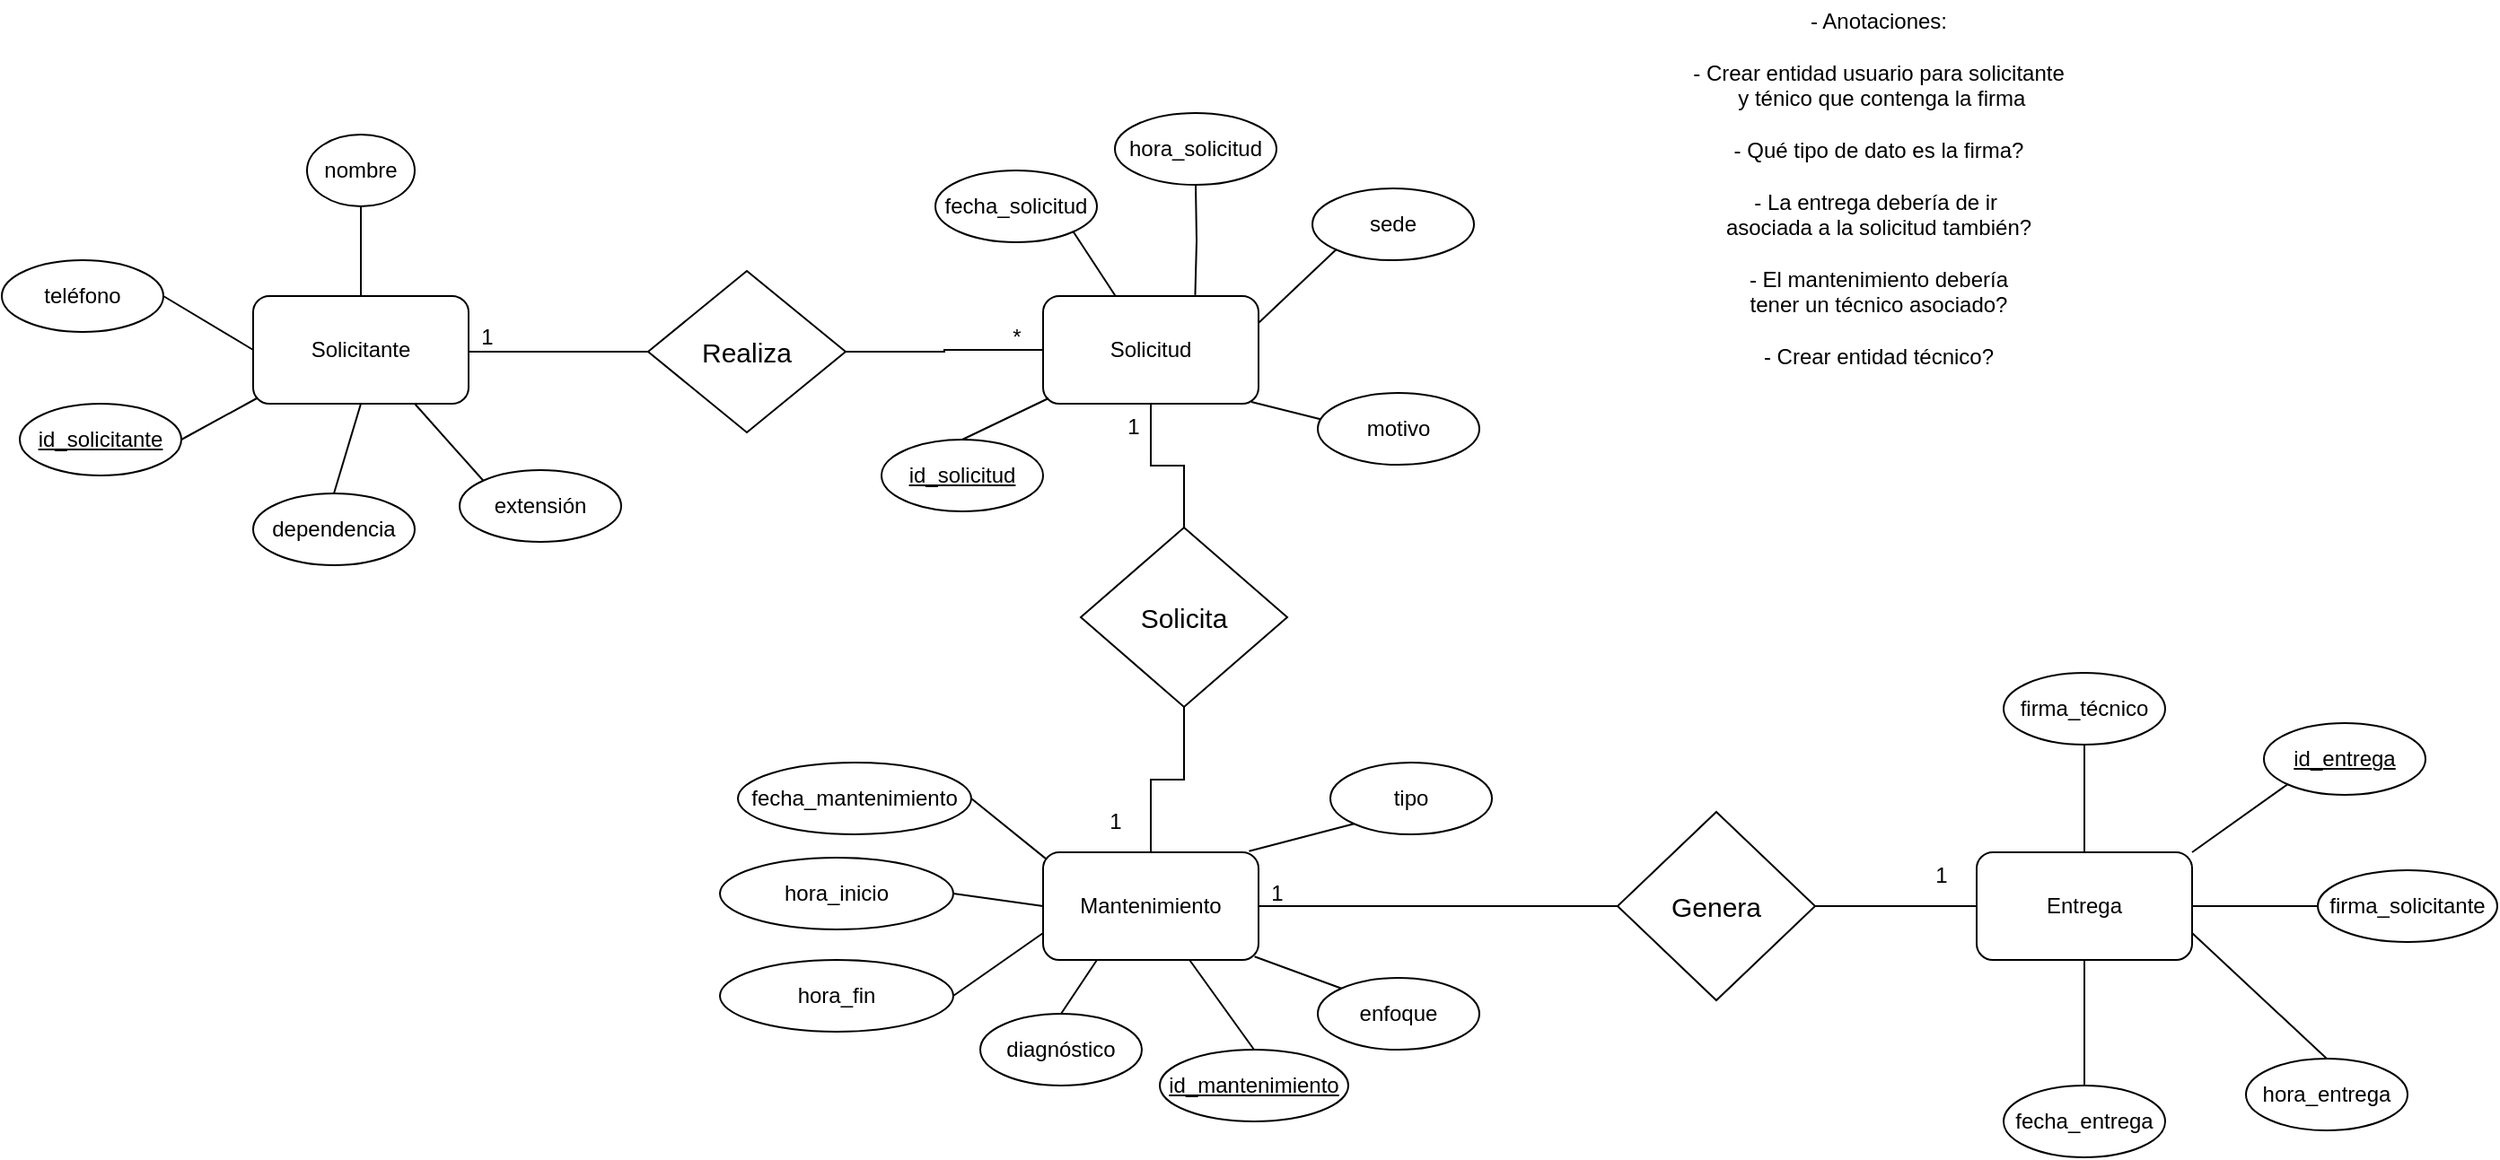 <mxfile version="24.7.7">
  <diagram id="R2lEEEUBdFMjLlhIrx00" name="Page-1">
    <mxGraphModel dx="1730" dy="1608" grid="1" gridSize="10" guides="1" tooltips="1" connect="1" arrows="1" fold="1" page="1" pageScale="1" pageWidth="850" pageHeight="1100" math="0" shadow="0" extFonts="Permanent Marker^https://fonts.googleapis.com/css?family=Permanent+Marker">
      <root>
        <mxCell id="0" />
        <mxCell id="1" parent="0" />
        <mxCell id="dJolps0Q9v0tlvChTq3d-22" style="edgeStyle=orthogonalEdgeStyle;rounded=0;orthogonalLoop=1;jettySize=auto;html=1;endArrow=none;endFill=0;" parent="1" edge="1">
          <mxGeometry relative="1" as="geometry">
            <mxPoint x="170" y="171" as="sourcePoint" />
            <mxPoint x="270" y="171" as="targetPoint" />
          </mxGeometry>
        </mxCell>
        <mxCell id="dJolps0Q9v0tlvChTq3d-73" style="rounded=0;orthogonalLoop=1;jettySize=auto;html=1;exitX=0;exitY=1;exitDx=0;exitDy=0;entryX=1;entryY=0.5;entryDx=0;entryDy=0;endArrow=none;endFill=0;" parent="1" target="dJolps0Q9v0tlvChTq3d-66" edge="1">
          <mxGeometry relative="1" as="geometry">
            <mxPoint x="52" y="197" as="sourcePoint" />
            <mxPoint x="8.759" y="242.831" as="targetPoint" />
          </mxGeometry>
        </mxCell>
        <mxCell id="dJolps0Q9v0tlvChTq3d-74" style="rounded=0;orthogonalLoop=1;jettySize=auto;html=1;exitX=0.75;exitY=1;exitDx=0;exitDy=0;entryX=0;entryY=0;entryDx=0;entryDy=0;endArrow=none;endFill=0;" parent="1" source="dJolps0Q9v0tlvChTq3d-1" target="dJolps0Q9v0tlvChTq3d-75" edge="1">
          <mxGeometry relative="1" as="geometry">
            <mxPoint x="190" y="280" as="targetPoint" />
          </mxGeometry>
        </mxCell>
        <mxCell id="dJolps0Q9v0tlvChTq3d-1" value="Solicitante" style="rounded=1;whiteSpace=wrap;html=1;" parent="1" vertex="1">
          <mxGeometry x="50" y="140" width="120" height="60" as="geometry" />
        </mxCell>
        <mxCell id="dJolps0Q9v0tlvChTq3d-36" style="edgeStyle=orthogonalEdgeStyle;rounded=0;orthogonalLoop=1;jettySize=auto;html=1;entryX=0.5;entryY=0;entryDx=0;entryDy=0;endArrow=none;endFill=0;" parent="1" source="dJolps0Q9v0tlvChTq3d-2" target="dJolps0Q9v0tlvChTq3d-35" edge="1">
          <mxGeometry relative="1" as="geometry" />
        </mxCell>
        <mxCell id="dJolps0Q9v0tlvChTq3d-2" value="Solicitud" style="rounded=1;whiteSpace=wrap;html=1;" parent="1" vertex="1">
          <mxGeometry x="490" y="140" width="120" height="60" as="geometry" />
        </mxCell>
        <mxCell id="dJolps0Q9v0tlvChTq3d-48" style="rounded=0;orthogonalLoop=1;jettySize=auto;html=1;exitX=0.25;exitY=1;exitDx=0;exitDy=0;entryX=0.5;entryY=0;entryDx=0;entryDy=0;endArrow=none;endFill=0;" parent="1" source="dJolps0Q9v0tlvChTq3d-4" target="dJolps0Q9v0tlvChTq3d-39" edge="1">
          <mxGeometry relative="1" as="geometry">
            <mxPoint x="491" y="507" as="sourcePoint" />
            <mxPoint x="451" y="537" as="targetPoint" />
          </mxGeometry>
        </mxCell>
        <mxCell id="dJolps0Q9v0tlvChTq3d-49" style="rounded=0;orthogonalLoop=1;jettySize=auto;html=1;exitX=0.023;exitY=0.076;exitDx=0;exitDy=0;entryX=1;entryY=0.5;entryDx=0;entryDy=0;endArrow=none;endFill=0;exitPerimeter=0;" parent="1" source="dJolps0Q9v0tlvChTq3d-4" target="dJolps0Q9v0tlvChTq3d-40" edge="1">
          <mxGeometry relative="1" as="geometry" />
        </mxCell>
        <mxCell id="dJolps0Q9v0tlvChTq3d-51" style="edgeStyle=orthogonalEdgeStyle;rounded=0;orthogonalLoop=1;jettySize=auto;html=1;exitX=1;exitY=0.5;exitDx=0;exitDy=0;endArrow=none;endFill=0;" parent="1" source="dJolps0Q9v0tlvChTq3d-4" target="dJolps0Q9v0tlvChTq3d-50" edge="1">
          <mxGeometry relative="1" as="geometry" />
        </mxCell>
        <mxCell id="dJolps0Q9v0tlvChTq3d-4" value="Mantenimiento" style="rounded=1;whiteSpace=wrap;html=1;" parent="1" vertex="1">
          <mxGeometry x="490" y="450" width="120" height="60" as="geometry" />
        </mxCell>
        <mxCell id="dJolps0Q9v0tlvChTq3d-5" value="Entrega" style="rounded=1;whiteSpace=wrap;html=1;" parent="1" vertex="1">
          <mxGeometry x="1010" y="450" width="120" height="60" as="geometry" />
        </mxCell>
        <mxCell id="dJolps0Q9v0tlvChTq3d-16" style="rounded=0;orthogonalLoop=1;jettySize=auto;html=1;exitX=1;exitY=0.5;exitDx=0;exitDy=0;endArrow=none;endFill=0;entryX=0;entryY=0.5;entryDx=0;entryDy=0;" parent="1" source="dJolps0Q9v0tlvChTq3d-8" target="dJolps0Q9v0tlvChTq3d-1" edge="1">
          <mxGeometry relative="1" as="geometry" />
        </mxCell>
        <mxCell id="dJolps0Q9v0tlvChTq3d-20" style="rounded=0;orthogonalLoop=1;jettySize=auto;html=1;endArrow=none;endFill=0;exitX=0.5;exitY=1;exitDx=0;exitDy=0;entryX=0.5;entryY=0;entryDx=0;entryDy=0;" parent="1" source="dJolps0Q9v0tlvChTq3d-1" target="dJolps0Q9v0tlvChTq3d-11" edge="1">
          <mxGeometry relative="1" as="geometry">
            <mxPoint x="50" y="200" as="sourcePoint" />
            <mxPoint x="90" y="280" as="targetPoint" />
          </mxGeometry>
        </mxCell>
        <mxCell id="dJolps0Q9v0tlvChTq3d-8" value="teléfono" style="ellipse;whiteSpace=wrap;html=1;" parent="1" vertex="1">
          <mxGeometry x="-90" y="120" width="90" height="40" as="geometry" />
        </mxCell>
        <mxCell id="dJolps0Q9v0tlvChTq3d-15" style="rounded=0;orthogonalLoop=1;jettySize=auto;html=1;endArrow=none;endFill=0;entryX=0.5;entryY=0;entryDx=0;entryDy=0;" parent="1" source="dJolps0Q9v0tlvChTq3d-10" target="dJolps0Q9v0tlvChTq3d-1" edge="1">
          <mxGeometry relative="1" as="geometry">
            <mxPoint x="133" y="48" as="sourcePoint" />
          </mxGeometry>
        </mxCell>
        <mxCell id="dJolps0Q9v0tlvChTq3d-10" value="nombre" style="ellipse;whiteSpace=wrap;html=1;" parent="1" vertex="1">
          <mxGeometry x="80" y="50" width="60" height="40" as="geometry" />
        </mxCell>
        <mxCell id="dJolps0Q9v0tlvChTq3d-11" value="dependencia" style="ellipse;whiteSpace=wrap;html=1;" parent="1" vertex="1">
          <mxGeometry x="50" y="250" width="90" height="40" as="geometry" />
        </mxCell>
        <mxCell id="dJolps0Q9v0tlvChTq3d-23" style="edgeStyle=orthogonalEdgeStyle;rounded=0;orthogonalLoop=1;jettySize=auto;html=1;endArrow=none;endFill=0;exitX=1;exitY=0.5;exitDx=0;exitDy=0;" parent="1" source="dJolps0Q9v0tlvChTq3d-21" target="dJolps0Q9v0tlvChTq3d-2" edge="1">
          <mxGeometry relative="1" as="geometry">
            <Array as="points" />
            <mxPoint x="430" y="170" as="sourcePoint" />
          </mxGeometry>
        </mxCell>
        <mxCell id="dJolps0Q9v0tlvChTq3d-21" value="&lt;font style=&quot;font-size: 15px;&quot;&gt;Realiza&lt;/font&gt;" style="rhombus;whiteSpace=wrap;html=1;" parent="1" vertex="1">
          <mxGeometry x="270" y="126" width="110" height="90" as="geometry" />
        </mxCell>
        <mxCell id="dJolps0Q9v0tlvChTq3d-24" value="hora_solicitud" style="ellipse;whiteSpace=wrap;html=1;" parent="1" vertex="1">
          <mxGeometry x="530" y="38" width="90" height="40" as="geometry" />
        </mxCell>
        <mxCell id="dJolps0Q9v0tlvChTq3d-26" style="rounded=0;orthogonalLoop=1;jettySize=auto;html=1;exitX=1;exitY=1;exitDx=0;exitDy=0;endArrow=none;endFill=0;" parent="1" source="dJolps0Q9v0tlvChTq3d-25" target="dJolps0Q9v0tlvChTq3d-2" edge="1">
          <mxGeometry relative="1" as="geometry" />
        </mxCell>
        <mxCell id="dJolps0Q9v0tlvChTq3d-25" value="fecha_solicitud" style="ellipse;whiteSpace=wrap;html=1;" parent="1" vertex="1">
          <mxGeometry x="430" y="70" width="90" height="40" as="geometry" />
        </mxCell>
        <mxCell id="dJolps0Q9v0tlvChTq3d-29" style="edgeStyle=orthogonalEdgeStyle;rounded=0;orthogonalLoop=1;jettySize=auto;html=1;entryX=0.706;entryY=0.024;entryDx=0;entryDy=0;entryPerimeter=0;endArrow=none;endFill=0;" parent="1" edge="1">
          <mxGeometry relative="1" as="geometry">
            <mxPoint x="575" y="78" as="sourcePoint" />
            <mxPoint x="574.72" y="139.44" as="targetPoint" />
          </mxGeometry>
        </mxCell>
        <mxCell id="dJolps0Q9v0tlvChTq3d-32" style="rounded=0;orthogonalLoop=1;jettySize=auto;html=1;exitX=0;exitY=1;exitDx=0;exitDy=0;entryX=1;entryY=0.25;entryDx=0;entryDy=0;endArrow=none;endFill=0;" parent="1" source="dJolps0Q9v0tlvChTq3d-30" target="dJolps0Q9v0tlvChTq3d-2" edge="1">
          <mxGeometry relative="1" as="geometry" />
        </mxCell>
        <mxCell id="dJolps0Q9v0tlvChTq3d-30" value="sede" style="ellipse;whiteSpace=wrap;html=1;" parent="1" vertex="1">
          <mxGeometry x="640" y="80" width="90" height="40" as="geometry" />
        </mxCell>
        <mxCell id="dJolps0Q9v0tlvChTq3d-33" style="rounded=0;orthogonalLoop=1;jettySize=auto;html=1;exitX=0;exitY=0.5;exitDx=0;exitDy=0;endArrow=none;endFill=0;" parent="1" edge="1">
          <mxGeometry relative="1" as="geometry">
            <mxPoint x="606" y="199" as="targetPoint" />
            <mxPoint x="646" y="209" as="sourcePoint" />
          </mxGeometry>
        </mxCell>
        <mxCell id="dJolps0Q9v0tlvChTq3d-31" value="motivo" style="ellipse;whiteSpace=wrap;html=1;" parent="1" vertex="1">
          <mxGeometry x="643" y="194" width="90" height="40" as="geometry" />
        </mxCell>
        <mxCell id="dJolps0Q9v0tlvChTq3d-37" style="edgeStyle=orthogonalEdgeStyle;rounded=0;orthogonalLoop=1;jettySize=auto;html=1;endArrow=none;endFill=0;" parent="1" source="dJolps0Q9v0tlvChTq3d-35" target="dJolps0Q9v0tlvChTq3d-4" edge="1">
          <mxGeometry relative="1" as="geometry" />
        </mxCell>
        <mxCell id="dJolps0Q9v0tlvChTq3d-35" value="&lt;font style=&quot;font-size: 15px;&quot;&gt;Solicita&lt;/font&gt;" style="rhombus;whiteSpace=wrap;html=1;" parent="1" vertex="1">
          <mxGeometry x="511" y="269" width="115" height="100" as="geometry" />
        </mxCell>
        <mxCell id="dJolps0Q9v0tlvChTq3d-47" style="rounded=0;orthogonalLoop=1;jettySize=auto;html=1;exitX=0;exitY=0;exitDx=0;exitDy=0;entryX=0.965;entryY=0.952;entryDx=0;entryDy=0;endArrow=none;endFill=0;entryPerimeter=0;" parent="1" source="dJolps0Q9v0tlvChTq3d-38" edge="1">
          <mxGeometry relative="1" as="geometry">
            <mxPoint x="650.333" y="536.79" as="sourcePoint" />
            <mxPoint x="607.8" y="508.12" as="targetPoint" />
          </mxGeometry>
        </mxCell>
        <mxCell id="dJolps0Q9v0tlvChTq3d-38" value="enfoque" style="ellipse;whiteSpace=wrap;html=1;" parent="1" vertex="1">
          <mxGeometry x="643" y="520" width="90" height="40" as="geometry" />
        </mxCell>
        <mxCell id="dJolps0Q9v0tlvChTq3d-39" value="diagnóstico" style="ellipse;whiteSpace=wrap;html=1;" parent="1" vertex="1">
          <mxGeometry x="455" y="540" width="90" height="40" as="geometry" />
        </mxCell>
        <mxCell id="dJolps0Q9v0tlvChTq3d-40" value="fecha_mantenimiento" style="ellipse;whiteSpace=wrap;html=1;" parent="1" vertex="1">
          <mxGeometry x="320" y="400" width="130" height="40" as="geometry" />
        </mxCell>
        <mxCell id="dJolps0Q9v0tlvChTq3d-46" style="rounded=0;orthogonalLoop=1;jettySize=auto;html=1;exitX=0;exitY=1;exitDx=0;exitDy=0;entryX=0.956;entryY=-0.01;entryDx=0;entryDy=0;endArrow=none;endFill=0;entryPerimeter=0;" parent="1" source="dJolps0Q9v0tlvChTq3d-41" target="dJolps0Q9v0tlvChTq3d-4" edge="1">
          <mxGeometry relative="1" as="geometry" />
        </mxCell>
        <mxCell id="dJolps0Q9v0tlvChTq3d-41" value="tipo" style="ellipse;whiteSpace=wrap;html=1;" parent="1" vertex="1">
          <mxGeometry x="650" y="400" width="90" height="40" as="geometry" />
        </mxCell>
        <mxCell id="dJolps0Q9v0tlvChTq3d-52" style="edgeStyle=orthogonalEdgeStyle;rounded=0;orthogonalLoop=1;jettySize=auto;html=1;exitX=1;exitY=0.5;exitDx=0;exitDy=0;endArrow=none;endFill=0;" parent="1" source="dJolps0Q9v0tlvChTq3d-50" target="dJolps0Q9v0tlvChTq3d-5" edge="1">
          <mxGeometry relative="1" as="geometry" />
        </mxCell>
        <mxCell id="dJolps0Q9v0tlvChTq3d-50" value="&lt;font style=&quot;font-size: 15px;&quot;&gt;Genera&lt;/font&gt;" style="rhombus;whiteSpace=wrap;html=1;" parent="1" vertex="1">
          <mxGeometry x="810" y="427.5" width="110" height="105" as="geometry" />
        </mxCell>
        <mxCell id="dJolps0Q9v0tlvChTq3d-58" style="rounded=0;orthogonalLoop=1;jettySize=auto;html=1;exitX=0;exitY=0.5;exitDx=0;exitDy=0;entryX=1;entryY=0.5;entryDx=0;entryDy=0;endArrow=none;endFill=0;" parent="1" source="dJolps0Q9v0tlvChTq3d-53" target="dJolps0Q9v0tlvChTq3d-5" edge="1">
          <mxGeometry relative="1" as="geometry" />
        </mxCell>
        <mxCell id="dJolps0Q9v0tlvChTq3d-53" value="firma_solicitante" style="ellipse;whiteSpace=wrap;html=1;" parent="1" vertex="1">
          <mxGeometry x="1200" y="460" width="100" height="40" as="geometry" />
        </mxCell>
        <mxCell id="dJolps0Q9v0tlvChTq3d-59" style="rounded=0;orthogonalLoop=1;jettySize=auto;html=1;exitX=0.5;exitY=0;exitDx=0;exitDy=0;entryX=0.5;entryY=1;entryDx=0;entryDy=0;endArrow=none;endFill=0;" parent="1" source="dJolps0Q9v0tlvChTq3d-54" target="dJolps0Q9v0tlvChTq3d-5" edge="1">
          <mxGeometry relative="1" as="geometry" />
        </mxCell>
        <mxCell id="dJolps0Q9v0tlvChTq3d-54" value="fecha_entrega" style="ellipse;whiteSpace=wrap;html=1;" parent="1" vertex="1">
          <mxGeometry x="1025" y="580" width="90" height="40" as="geometry" />
        </mxCell>
        <mxCell id="dJolps0Q9v0tlvChTq3d-57" style="rounded=0;orthogonalLoop=1;jettySize=auto;html=1;exitX=0.5;exitY=1;exitDx=0;exitDy=0;entryX=0.5;entryY=0;entryDx=0;entryDy=0;endArrow=none;endFill=0;" parent="1" source="dJolps0Q9v0tlvChTq3d-55" target="dJolps0Q9v0tlvChTq3d-5" edge="1">
          <mxGeometry relative="1" as="geometry" />
        </mxCell>
        <mxCell id="dJolps0Q9v0tlvChTq3d-55" value="firma_técnico" style="ellipse;whiteSpace=wrap;html=1;" parent="1" vertex="1">
          <mxGeometry x="1025" y="350" width="90" height="40" as="geometry" />
        </mxCell>
        <mxCell id="dJolps0Q9v0tlvChTq3d-60" value="1" style="text;html=1;align=center;verticalAlign=middle;resizable=0;points=[];autosize=1;strokeColor=none;fillColor=none;" parent="1" vertex="1">
          <mxGeometry x="165" y="148" width="30" height="30" as="geometry" />
        </mxCell>
        <mxCell id="dJolps0Q9v0tlvChTq3d-61" value="*" style="text;html=1;align=center;verticalAlign=middle;resizable=0;points=[];autosize=1;strokeColor=none;fillColor=none;" parent="1" vertex="1">
          <mxGeometry x="460" y="148" width="30" height="30" as="geometry" />
        </mxCell>
        <mxCell id="dJolps0Q9v0tlvChTq3d-62" value="1" style="text;html=1;align=center;verticalAlign=middle;resizable=0;points=[];autosize=1;strokeColor=none;fillColor=none;" parent="1" vertex="1">
          <mxGeometry x="525" y="198" width="30" height="30" as="geometry" />
        </mxCell>
        <mxCell id="dJolps0Q9v0tlvChTq3d-63" value="1" style="text;html=1;align=center;verticalAlign=middle;resizable=0;points=[];autosize=1;strokeColor=none;fillColor=none;" parent="1" vertex="1">
          <mxGeometry x="515" y="418" width="30" height="30" as="geometry" />
        </mxCell>
        <mxCell id="dJolps0Q9v0tlvChTq3d-64" value="1" style="text;html=1;align=center;verticalAlign=middle;resizable=0;points=[];autosize=1;strokeColor=none;fillColor=none;" parent="1" vertex="1">
          <mxGeometry x="605" y="458" width="30" height="30" as="geometry" />
        </mxCell>
        <mxCell id="dJolps0Q9v0tlvChTq3d-65" value="1" style="text;html=1;align=center;verticalAlign=middle;resizable=0;points=[];autosize=1;strokeColor=none;fillColor=none;" parent="1" vertex="1">
          <mxGeometry x="975" y="448" width="30" height="30" as="geometry" />
        </mxCell>
        <mxCell id="dJolps0Q9v0tlvChTq3d-66" value="&lt;u&gt;id_solicitante&lt;/u&gt;" style="ellipse;whiteSpace=wrap;html=1;" parent="1" vertex="1">
          <mxGeometry x="-80" y="200" width="90" height="40" as="geometry" />
        </mxCell>
        <mxCell id="dJolps0Q9v0tlvChTq3d-67" value="&lt;u&gt;id_solicitud&lt;/u&gt;" style="ellipse;whiteSpace=wrap;html=1;" parent="1" vertex="1">
          <mxGeometry x="400" y="220" width="90" height="40" as="geometry" />
        </mxCell>
        <mxCell id="dJolps0Q9v0tlvChTq3d-72" style="rounded=0;orthogonalLoop=1;jettySize=auto;html=1;exitX=0.5;exitY=0;exitDx=0;exitDy=0;endArrow=none;endFill=0;" parent="1" source="dJolps0Q9v0tlvChTq3d-68" target="dJolps0Q9v0tlvChTq3d-4" edge="1">
          <mxGeometry relative="1" as="geometry" />
        </mxCell>
        <mxCell id="dJolps0Q9v0tlvChTq3d-68" value="&lt;u&gt;id_mantenimiento&lt;/u&gt;" style="ellipse;whiteSpace=wrap;html=1;" parent="1" vertex="1">
          <mxGeometry x="555" y="560" width="105" height="40" as="geometry" />
        </mxCell>
        <mxCell id="dJolps0Q9v0tlvChTq3d-70" style="rounded=0;orthogonalLoop=1;jettySize=auto;html=1;exitX=0;exitY=1;exitDx=0;exitDy=0;entryX=1;entryY=0;entryDx=0;entryDy=0;endArrow=none;endFill=0;" parent="1" source="dJolps0Q9v0tlvChTq3d-69" target="dJolps0Q9v0tlvChTq3d-5" edge="1">
          <mxGeometry relative="1" as="geometry" />
        </mxCell>
        <mxCell id="dJolps0Q9v0tlvChTq3d-69" value="&lt;u&gt;id_entrega&lt;/u&gt;" style="ellipse;whiteSpace=wrap;html=1;" parent="1" vertex="1">
          <mxGeometry x="1170" y="378" width="90" height="40" as="geometry" />
        </mxCell>
        <mxCell id="dJolps0Q9v0tlvChTq3d-75" value="extensión" style="ellipse;whiteSpace=wrap;html=1;" parent="1" vertex="1">
          <mxGeometry x="165" y="237" width="90" height="40" as="geometry" />
        </mxCell>
        <mxCell id="M3-LgQZIASoPt2PxyCOy-3" style="rounded=0;orthogonalLoop=1;jettySize=auto;html=1;entryX=0.5;entryY=0;entryDx=0;entryDy=0;endArrow=none;endFill=0;exitX=0;exitY=1;exitDx=0;exitDy=0;" parent="1" target="dJolps0Q9v0tlvChTq3d-67" edge="1">
          <mxGeometry relative="1" as="geometry">
            <mxPoint x="493" y="197" as="sourcePoint" />
            <mxPoint x="469.82" y="212.858" as="targetPoint" />
          </mxGeometry>
        </mxCell>
        <mxCell id="M3-LgQZIASoPt2PxyCOy-4" value="- Anotaciones:&lt;div&gt;&lt;br&gt;&lt;/div&gt;&lt;div&gt;- Crear entidad usuario para solicitante&lt;/div&gt;&lt;div&gt;&amp;nbsp;y ténico que contenga la firma&lt;/div&gt;&lt;div&gt;&lt;br&gt;&lt;/div&gt;&lt;div&gt;- Qué tipo de dato es la firma?&lt;/div&gt;&lt;div&gt;&lt;br&gt;&lt;/div&gt;&lt;div&gt;- La entrega debería de ir&amp;nbsp;&lt;/div&gt;&lt;div&gt;asociada a la solicitud también?&lt;br&gt;&lt;br&gt;- El mantenimiento debería&lt;/div&gt;&lt;div&gt;tener un técnico asociado?&lt;/div&gt;&lt;div&gt;&lt;br&gt;&lt;/div&gt;&lt;div&gt;- Crear entidad técnico?&lt;/div&gt;" style="text;html=1;align=center;verticalAlign=middle;resizable=0;points=[];autosize=1;strokeColor=none;fillColor=none;" parent="1" vertex="1">
          <mxGeometry x="840" y="-25" width="230" height="210" as="geometry" />
        </mxCell>
        <mxCell id="M3-LgQZIASoPt2PxyCOy-5" style="rounded=0;orthogonalLoop=1;jettySize=auto;html=1;exitX=0.5;exitY=0;exitDx=0;exitDy=0;endArrow=none;endFill=0;entryX=1;entryY=0.75;entryDx=0;entryDy=0;" parent="1" source="M3-LgQZIASoPt2PxyCOy-6" target="dJolps0Q9v0tlvChTq3d-5" edge="1">
          <mxGeometry relative="1" as="geometry">
            <mxPoint x="1160" y="495" as="targetPoint" />
          </mxGeometry>
        </mxCell>
        <mxCell id="M3-LgQZIASoPt2PxyCOy-6" value="hora_entrega" style="ellipse;whiteSpace=wrap;html=1;" parent="1" vertex="1">
          <mxGeometry x="1160" y="565" width="90" height="40" as="geometry" />
        </mxCell>
        <mxCell id="M3-LgQZIASoPt2PxyCOy-7" style="rounded=0;orthogonalLoop=1;jettySize=auto;html=1;exitX=0;exitY=0.5;exitDx=0;exitDy=0;entryX=1;entryY=0.5;entryDx=0;entryDy=0;endArrow=none;endFill=0;" parent="1" source="dJolps0Q9v0tlvChTq3d-4" target="M3-LgQZIASoPt2PxyCOy-8" edge="1">
          <mxGeometry relative="1" as="geometry">
            <mxPoint x="480" y="515" as="sourcePoint" />
          </mxGeometry>
        </mxCell>
        <mxCell id="M3-LgQZIASoPt2PxyCOy-8" value="hora_inicio" style="ellipse;whiteSpace=wrap;html=1;" parent="1" vertex="1">
          <mxGeometry x="310" y="453" width="130" height="40" as="geometry" />
        </mxCell>
        <mxCell id="M3-LgQZIASoPt2PxyCOy-9" style="rounded=0;orthogonalLoop=1;jettySize=auto;html=1;exitX=0;exitY=0.75;exitDx=0;exitDy=0;entryX=1;entryY=0.5;entryDx=0;entryDy=0;endArrow=none;endFill=0;" parent="1" source="dJolps0Q9v0tlvChTq3d-4" target="M3-LgQZIASoPt2PxyCOy-10" edge="1">
          <mxGeometry relative="1" as="geometry">
            <mxPoint x="490" y="537" as="sourcePoint" />
          </mxGeometry>
        </mxCell>
        <mxCell id="M3-LgQZIASoPt2PxyCOy-10" value="hora_fin" style="ellipse;whiteSpace=wrap;html=1;" parent="1" vertex="1">
          <mxGeometry x="310" y="510" width="130" height="40" as="geometry" />
        </mxCell>
      </root>
    </mxGraphModel>
  </diagram>
</mxfile>
